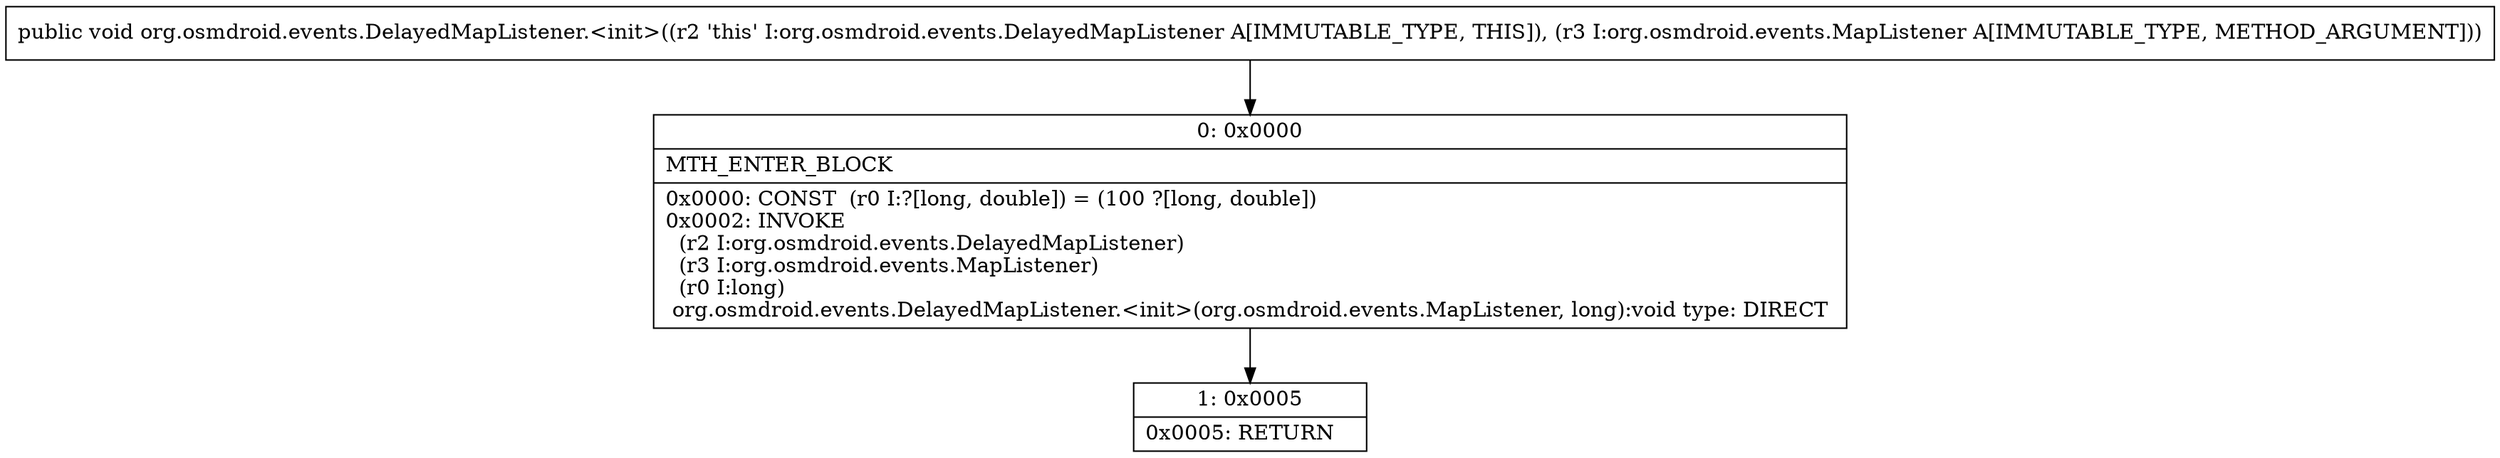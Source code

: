 digraph "CFG fororg.osmdroid.events.DelayedMapListener.\<init\>(Lorg\/osmdroid\/events\/MapListener;)V" {
Node_0 [shape=record,label="{0\:\ 0x0000|MTH_ENTER_BLOCK\l|0x0000: CONST  (r0 I:?[long, double]) = (100 ?[long, double]) \l0x0002: INVOKE  \l  (r2 I:org.osmdroid.events.DelayedMapListener)\l  (r3 I:org.osmdroid.events.MapListener)\l  (r0 I:long)\l org.osmdroid.events.DelayedMapListener.\<init\>(org.osmdroid.events.MapListener, long):void type: DIRECT \l}"];
Node_1 [shape=record,label="{1\:\ 0x0005|0x0005: RETURN   \l}"];
MethodNode[shape=record,label="{public void org.osmdroid.events.DelayedMapListener.\<init\>((r2 'this' I:org.osmdroid.events.DelayedMapListener A[IMMUTABLE_TYPE, THIS]), (r3 I:org.osmdroid.events.MapListener A[IMMUTABLE_TYPE, METHOD_ARGUMENT])) }"];
MethodNode -> Node_0;
Node_0 -> Node_1;
}

